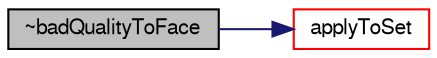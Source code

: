 digraph "~badQualityToFace"
{
  bgcolor="transparent";
  edge [fontname="FreeSans",fontsize="10",labelfontname="FreeSans",labelfontsize="10"];
  node [fontname="FreeSans",fontsize="10",shape=record];
  rankdir="LR";
  Node4 [label="~badQualityToFace",height=0.2,width=0.4,color="black", fillcolor="grey75", style="filled", fontcolor="black"];
  Node4 -> Node5 [color="midnightblue",fontsize="10",style="solid",fontname="FreeSans"];
  Node5 [label="applyToSet",height=0.2,width=0.4,color="red",URL="$a21542.html#a2d6074569c50892cef0d0f02422c89d1"];
}
